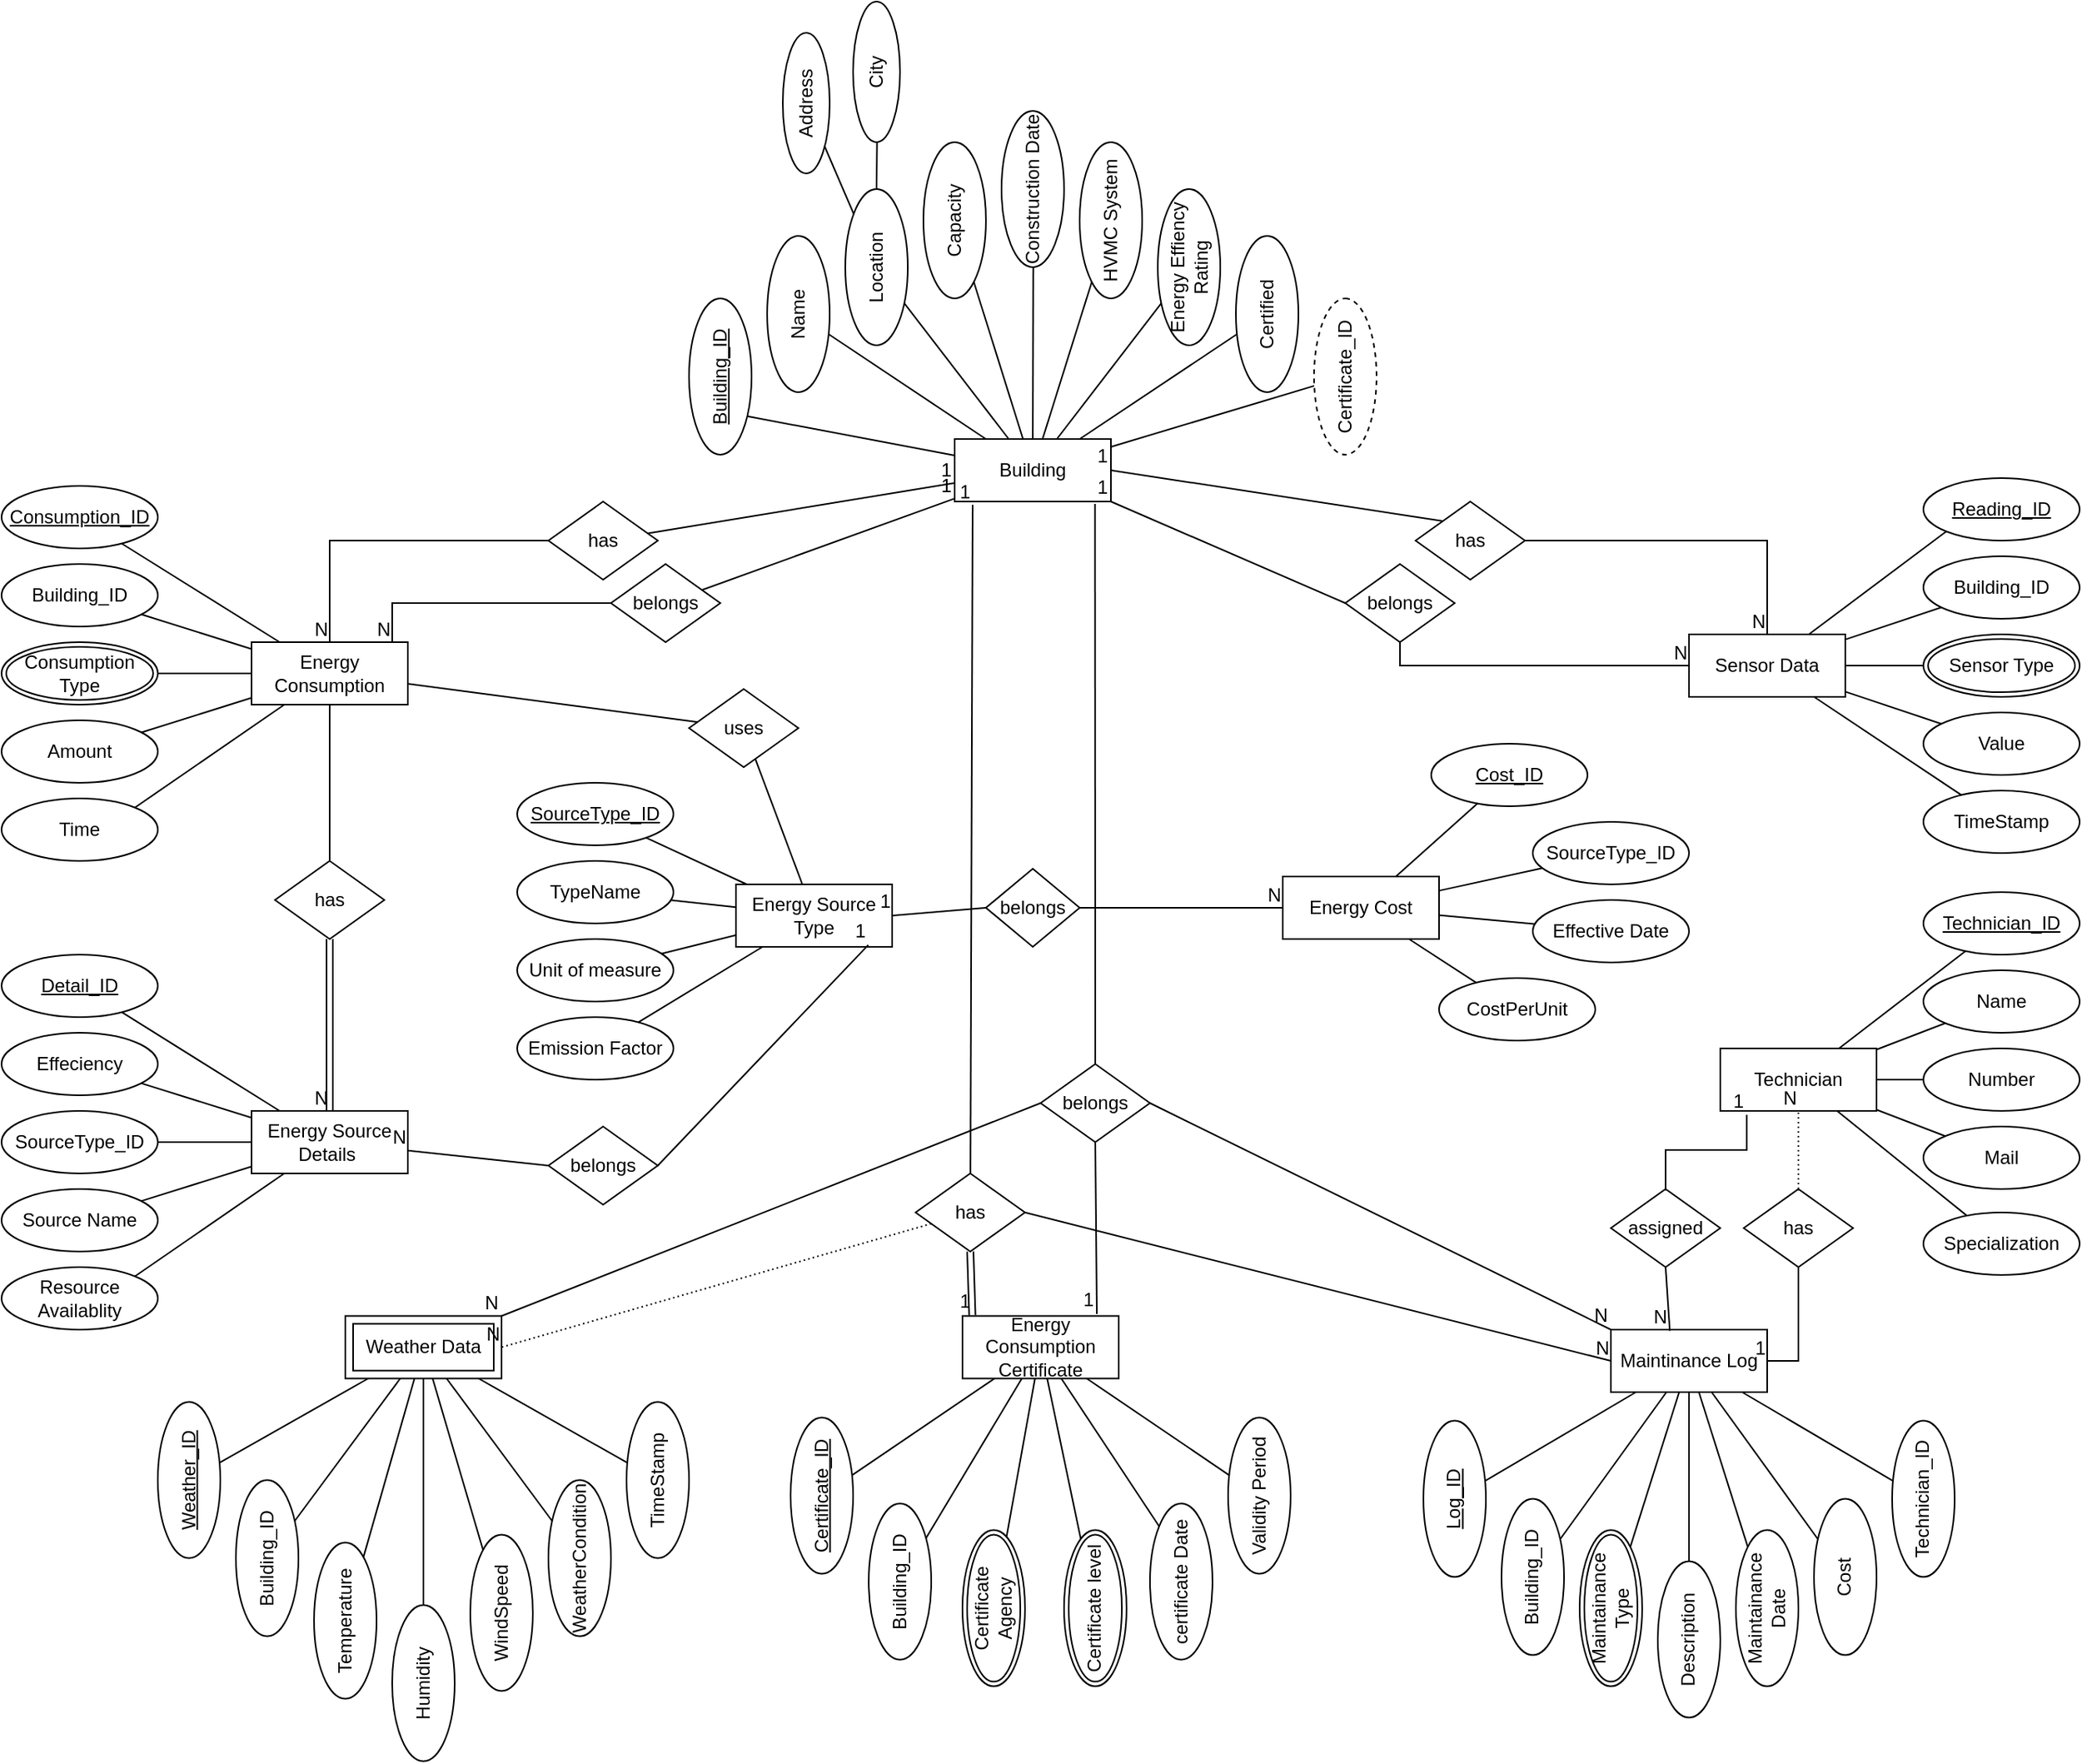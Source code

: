 <mxfile version="23.1.1" type="github">
  <diagram name="Page-1" id="oGObAUjElI8NySh6RBFr">
    <mxGraphModel dx="1610" dy="504" grid="1" gridSize="10" guides="1" tooltips="1" connect="1" arrows="1" fold="1" page="0" pageScale="1" pageWidth="1100" pageHeight="850" background="none" math="0" shadow="0">
      <root>
        <mxCell id="0" />
        <mxCell id="1" parent="0" />
        <mxCell id="BeFHwcyI2mmiKTag6LvH-1" value="Building" style="whiteSpace=wrap;html=1;align=center;" parent="1" vertex="1">
          <mxGeometry x="410" y="290" width="100" height="40" as="geometry" />
        </mxCell>
        <mxCell id="BeFHwcyI2mmiKTag6LvH-3" value="Building_ID" style="ellipse;whiteSpace=wrap;html=1;align=center;fontStyle=4;rotation=-90;" parent="1" vertex="1">
          <mxGeometry x="210" y="230" width="100" height="40" as="geometry" />
        </mxCell>
        <mxCell id="BeFHwcyI2mmiKTag6LvH-4" value="Name" style="ellipse;whiteSpace=wrap;html=1;align=center;rotation=-90;" parent="1" vertex="1">
          <mxGeometry x="260" y="190" width="100" height="40" as="geometry" />
        </mxCell>
        <mxCell id="BeFHwcyI2mmiKTag6LvH-6" value="Certified" style="ellipse;whiteSpace=wrap;html=1;align=center;rotation=-90;" parent="1" vertex="1">
          <mxGeometry x="560" y="190" width="100" height="40" as="geometry" />
        </mxCell>
        <mxCell id="BeFHwcyI2mmiKTag6LvH-7" value="Energy Effiency Rating" style="ellipse;whiteSpace=wrap;html=1;align=center;rotation=-90;" parent="1" vertex="1">
          <mxGeometry x="510" y="160" width="100" height="40" as="geometry" />
        </mxCell>
        <mxCell id="BeFHwcyI2mmiKTag6LvH-8" value="HVMC System" style="ellipse;whiteSpace=wrap;html=1;align=center;rotation=-90;" parent="1" vertex="1">
          <mxGeometry x="460" y="130" width="100" height="40" as="geometry" />
        </mxCell>
        <mxCell id="BeFHwcyI2mmiKTag6LvH-9" value="Construction Date" style="ellipse;whiteSpace=wrap;html=1;align=center;rotation=-90;" parent="1" vertex="1">
          <mxGeometry x="410" y="110" width="100" height="40" as="geometry" />
        </mxCell>
        <mxCell id="BeFHwcyI2mmiKTag6LvH-10" value="Capacity" style="ellipse;whiteSpace=wrap;html=1;align=center;rotation=-90;" parent="1" vertex="1">
          <mxGeometry x="360" y="130" width="100" height="40" as="geometry" />
        </mxCell>
        <mxCell id="BeFHwcyI2mmiKTag6LvH-11" value="Location" style="ellipse;whiteSpace=wrap;html=1;align=center;rotation=-90;" parent="1" vertex="1">
          <mxGeometry x="310" y="160" width="100" height="40" as="geometry" />
        </mxCell>
        <mxCell id="BeFHwcyI2mmiKTag6LvH-13" value="" style="endArrow=none;html=1;rounded=0;exitX=0.246;exitY=0.929;exitDx=0;exitDy=0;exitPerimeter=0;" parent="1" source="BeFHwcyI2mmiKTag6LvH-3" target="BeFHwcyI2mmiKTag6LvH-1" edge="1">
          <mxGeometry relative="1" as="geometry">
            <mxPoint x="390" y="210" as="sourcePoint" />
            <mxPoint x="550" y="210" as="targetPoint" />
          </mxGeometry>
        </mxCell>
        <mxCell id="BeFHwcyI2mmiKTag6LvH-14" value="" style="endArrow=none;html=1;rounded=0;" parent="1" source="BeFHwcyI2mmiKTag6LvH-4" target="BeFHwcyI2mmiKTag6LvH-1" edge="1">
          <mxGeometry relative="1" as="geometry">
            <mxPoint x="287" y="285" as="sourcePoint" />
            <mxPoint x="420" y="311" as="targetPoint" />
          </mxGeometry>
        </mxCell>
        <mxCell id="BeFHwcyI2mmiKTag6LvH-15" value="" style="endArrow=none;html=1;rounded=0;" parent="1" source="BeFHwcyI2mmiKTag6LvH-11" target="BeFHwcyI2mmiKTag6LvH-1" edge="1">
          <mxGeometry relative="1" as="geometry">
            <mxPoint x="329" y="271" as="sourcePoint" />
            <mxPoint x="420" y="302" as="targetPoint" />
          </mxGeometry>
        </mxCell>
        <mxCell id="BeFHwcyI2mmiKTag6LvH-16" value="" style="endArrow=none;html=1;rounded=0;" parent="1" source="BeFHwcyI2mmiKTag6LvH-10" target="BeFHwcyI2mmiKTag6LvH-1" edge="1">
          <mxGeometry relative="1" as="geometry">
            <mxPoint x="388" y="230" as="sourcePoint" />
            <mxPoint x="452" y="300" as="targetPoint" />
          </mxGeometry>
        </mxCell>
        <mxCell id="BeFHwcyI2mmiKTag6LvH-17" value="" style="endArrow=none;html=1;rounded=0;" parent="1" source="BeFHwcyI2mmiKTag6LvH-9" target="BeFHwcyI2mmiKTag6LvH-1" edge="1">
          <mxGeometry relative="1" as="geometry">
            <mxPoint x="434" y="226" as="sourcePoint" />
            <mxPoint x="462" y="300" as="targetPoint" />
          </mxGeometry>
        </mxCell>
        <mxCell id="BeFHwcyI2mmiKTag6LvH-18" value="" style="endArrow=none;html=1;rounded=0;" parent="1" source="BeFHwcyI2mmiKTag6LvH-8" target="BeFHwcyI2mmiKTag6LvH-1" edge="1">
          <mxGeometry relative="1" as="geometry">
            <mxPoint x="470" y="230" as="sourcePoint" />
            <mxPoint x="470" y="300" as="targetPoint" />
          </mxGeometry>
        </mxCell>
        <mxCell id="BeFHwcyI2mmiKTag6LvH-19" value="" style="endArrow=none;html=1;rounded=0;" parent="1" source="BeFHwcyI2mmiKTag6LvH-7" target="BeFHwcyI2mmiKTag6LvH-1" edge="1">
          <mxGeometry relative="1" as="geometry">
            <mxPoint x="506" y="226" as="sourcePoint" />
            <mxPoint x="480" y="300" as="targetPoint" />
          </mxGeometry>
        </mxCell>
        <mxCell id="BeFHwcyI2mmiKTag6LvH-20" value="" style="endArrow=none;html=1;rounded=0;" parent="1" source="BeFHwcyI2mmiKTag6LvH-6" target="BeFHwcyI2mmiKTag6LvH-1" edge="1">
          <mxGeometry relative="1" as="geometry">
            <mxPoint x="552" y="230" as="sourcePoint" />
            <mxPoint x="488" y="300" as="targetPoint" />
          </mxGeometry>
        </mxCell>
        <mxCell id="BeFHwcyI2mmiKTag6LvH-21" value="" style="endArrow=none;html=1;rounded=0;" parent="1" source="M5zVGR6yAhKdEzARsg_K-7" target="BeFHwcyI2mmiKTag6LvH-1" edge="1">
          <mxGeometry relative="1" as="geometry">
            <mxPoint x="640.142" y="255.957" as="sourcePoint" />
            <mxPoint x="503" y="300" as="targetPoint" />
          </mxGeometry>
        </mxCell>
        <mxCell id="BeFHwcyI2mmiKTag6LvH-22" value="Address" style="ellipse;whiteSpace=wrap;html=1;align=center;rotation=-90;" parent="1" vertex="1">
          <mxGeometry x="270" y="60" width="90" height="30" as="geometry" />
        </mxCell>
        <mxCell id="BeFHwcyI2mmiKTag6LvH-23" value="City" style="ellipse;whiteSpace=wrap;html=1;align=center;rotation=-90;" parent="1" vertex="1">
          <mxGeometry x="315" y="40" width="90" height="30" as="geometry" />
        </mxCell>
        <mxCell id="BeFHwcyI2mmiKTag6LvH-24" value="" style="endArrow=none;html=1;rounded=0;" parent="1" source="BeFHwcyI2mmiKTag6LvH-22" target="BeFHwcyI2mmiKTag6LvH-11" edge="1">
          <mxGeometry relative="1" as="geometry">
            <mxPoint x="388" y="213" as="sourcePoint" />
            <mxPoint x="455" y="300" as="targetPoint" />
          </mxGeometry>
        </mxCell>
        <mxCell id="BeFHwcyI2mmiKTag6LvH-25" value="" style="endArrow=none;html=1;rounded=0;" parent="1" source="BeFHwcyI2mmiKTag6LvH-23" target="BeFHwcyI2mmiKTag6LvH-11" edge="1">
          <mxGeometry relative="1" as="geometry">
            <mxPoint x="337" y="113" as="sourcePoint" />
            <mxPoint x="355" y="156" as="targetPoint" />
          </mxGeometry>
        </mxCell>
        <mxCell id="BeFHwcyI2mmiKTag6LvH-26" value="Sensor Data" style="whiteSpace=wrap;html=1;align=center;" parent="1" vertex="1">
          <mxGeometry x="880" y="415" width="100" height="40" as="geometry" />
        </mxCell>
        <mxCell id="BeFHwcyI2mmiKTag6LvH-27" value="Building_ID" style="ellipse;whiteSpace=wrap;html=1;align=center;" parent="1" vertex="1">
          <mxGeometry x="1030" y="365" width="100" height="40" as="geometry" />
        </mxCell>
        <mxCell id="BeFHwcyI2mmiKTag6LvH-28" value="Reading_ID" style="ellipse;whiteSpace=wrap;html=1;align=center;fontStyle=4;" parent="1" vertex="1">
          <mxGeometry x="1030" y="315" width="100" height="40" as="geometry" />
        </mxCell>
        <mxCell id="BeFHwcyI2mmiKTag6LvH-29" value="Sensor Type" style="ellipse;shape=doubleEllipse;margin=3;whiteSpace=wrap;html=1;align=center;" parent="1" vertex="1">
          <mxGeometry x="1030" y="415" width="100" height="40" as="geometry" />
        </mxCell>
        <mxCell id="BeFHwcyI2mmiKTag6LvH-30" value="Value" style="ellipse;whiteSpace=wrap;html=1;align=center;" parent="1" vertex="1">
          <mxGeometry x="1030" y="465" width="100" height="40" as="geometry" />
        </mxCell>
        <mxCell id="BeFHwcyI2mmiKTag6LvH-31" value="TimeStamp" style="ellipse;whiteSpace=wrap;html=1;align=center;" parent="1" vertex="1">
          <mxGeometry x="1030" y="515" width="100" height="40" as="geometry" />
        </mxCell>
        <mxCell id="BeFHwcyI2mmiKTag6LvH-32" value="" style="endArrow=none;html=1;rounded=0;exitX=0;exitY=1;exitDx=0;exitDy=0;" parent="1" source="BeFHwcyI2mmiKTag6LvH-28" target="BeFHwcyI2mmiKTag6LvH-26" edge="1">
          <mxGeometry relative="1" as="geometry">
            <mxPoint x="780" y="281" as="sourcePoint" />
            <mxPoint x="650" y="320" as="targetPoint" />
          </mxGeometry>
        </mxCell>
        <mxCell id="BeFHwcyI2mmiKTag6LvH-33" value="" style="endArrow=none;html=1;rounded=0;" parent="1" source="BeFHwcyI2mmiKTag6LvH-27" target="BeFHwcyI2mmiKTag6LvH-26" edge="1">
          <mxGeometry relative="1" as="geometry">
            <mxPoint x="1035" y="359" as="sourcePoint" />
            <mxPoint x="962" y="425" as="targetPoint" />
          </mxGeometry>
        </mxCell>
        <mxCell id="BeFHwcyI2mmiKTag6LvH-34" value="" style="endArrow=none;html=1;rounded=0;" parent="1" source="BeFHwcyI2mmiKTag6LvH-29" target="BeFHwcyI2mmiKTag6LvH-26" edge="1">
          <mxGeometry relative="1" as="geometry">
            <mxPoint x="1034" y="409" as="sourcePoint" />
            <mxPoint x="990" y="426" as="targetPoint" />
          </mxGeometry>
        </mxCell>
        <mxCell id="BeFHwcyI2mmiKTag6LvH-35" value="" style="endArrow=none;html=1;rounded=0;" parent="1" source="BeFHwcyI2mmiKTag6LvH-30" target="BeFHwcyI2mmiKTag6LvH-26" edge="1">
          <mxGeometry relative="1" as="geometry">
            <mxPoint x="1020" y="445" as="sourcePoint" />
            <mxPoint x="990" y="445" as="targetPoint" />
          </mxGeometry>
        </mxCell>
        <mxCell id="BeFHwcyI2mmiKTag6LvH-36" value="" style="endArrow=none;html=1;rounded=0;" parent="1" source="BeFHwcyI2mmiKTag6LvH-31" target="BeFHwcyI2mmiKTag6LvH-26" edge="1">
          <mxGeometry relative="1" as="geometry">
            <mxPoint x="1034" y="481" as="sourcePoint" />
            <mxPoint x="990" y="464" as="targetPoint" />
          </mxGeometry>
        </mxCell>
        <mxCell id="BeFHwcyI2mmiKTag6LvH-37" value="Energy Consumption" style="whiteSpace=wrap;html=1;align=center;" parent="1" vertex="1">
          <mxGeometry x="-40" y="420" width="100" height="40" as="geometry" />
        </mxCell>
        <mxCell id="BeFHwcyI2mmiKTag6LvH-43" value="Consumption_ID" style="ellipse;whiteSpace=wrap;html=1;align=center;fontStyle=4;" parent="1" vertex="1">
          <mxGeometry x="-200" y="320" width="100" height="40" as="geometry" />
        </mxCell>
        <mxCell id="BeFHwcyI2mmiKTag6LvH-44" value="Building_ID" style="ellipse;whiteSpace=wrap;html=1;align=center;" parent="1" vertex="1">
          <mxGeometry x="-200" y="370" width="100" height="40" as="geometry" />
        </mxCell>
        <mxCell id="BeFHwcyI2mmiKTag6LvH-47" value="Time" style="ellipse;whiteSpace=wrap;html=1;align=center;" parent="1" vertex="1">
          <mxGeometry x="-200" y="520" width="100" height="40" as="geometry" />
        </mxCell>
        <mxCell id="BeFHwcyI2mmiKTag6LvH-48" value="Amount" style="ellipse;whiteSpace=wrap;html=1;align=center;" parent="1" vertex="1">
          <mxGeometry x="-200" y="470" width="100" height="40" as="geometry" />
        </mxCell>
        <mxCell id="BeFHwcyI2mmiKTag6LvH-50" value="Consumption Type" style="ellipse;shape=doubleEllipse;margin=3;whiteSpace=wrap;html=1;align=center;" parent="1" vertex="1">
          <mxGeometry x="-200" y="420" width="100" height="40" as="geometry" />
        </mxCell>
        <mxCell id="BeFHwcyI2mmiKTag6LvH-52" value="" style="endArrow=none;html=1;rounded=0;" parent="1" source="BeFHwcyI2mmiKTag6LvH-43" target="BeFHwcyI2mmiKTag6LvH-37" edge="1">
          <mxGeometry relative="1" as="geometry">
            <mxPoint x="785" y="364" as="sourcePoint" />
            <mxPoint x="712" y="430" as="targetPoint" />
          </mxGeometry>
        </mxCell>
        <mxCell id="BeFHwcyI2mmiKTag6LvH-53" value="" style="endArrow=none;html=1;rounded=0;" parent="1" source="BeFHwcyI2mmiKTag6LvH-44" target="BeFHwcyI2mmiKTag6LvH-37" edge="1">
          <mxGeometry relative="1" as="geometry">
            <mxPoint x="-97" y="368" as="sourcePoint" />
            <mxPoint x="-16" y="430" as="targetPoint" />
          </mxGeometry>
        </mxCell>
        <mxCell id="BeFHwcyI2mmiKTag6LvH-54" value="" style="endArrow=none;html=1;rounded=0;" parent="1" source="BeFHwcyI2mmiKTag6LvH-50" target="BeFHwcyI2mmiKTag6LvH-37" edge="1">
          <mxGeometry relative="1" as="geometry">
            <mxPoint x="-84" y="414" as="sourcePoint" />
            <mxPoint x="-40" y="431" as="targetPoint" />
          </mxGeometry>
        </mxCell>
        <mxCell id="BeFHwcyI2mmiKTag6LvH-55" value="" style="endArrow=none;html=1;rounded=0;" parent="1" source="BeFHwcyI2mmiKTag6LvH-48" target="BeFHwcyI2mmiKTag6LvH-37" edge="1">
          <mxGeometry relative="1" as="geometry">
            <mxPoint x="-70" y="450" as="sourcePoint" />
            <mxPoint x="-40" y="450" as="targetPoint" />
          </mxGeometry>
        </mxCell>
        <mxCell id="BeFHwcyI2mmiKTag6LvH-56" value="" style="endArrow=none;html=1;rounded=0;exitX=1;exitY=0;exitDx=0;exitDy=0;" parent="1" source="BeFHwcyI2mmiKTag6LvH-47" target="BeFHwcyI2mmiKTag6LvH-37" edge="1">
          <mxGeometry relative="1" as="geometry">
            <mxPoint x="-84" y="486" as="sourcePoint" />
            <mxPoint x="-40" y="469" as="targetPoint" />
          </mxGeometry>
        </mxCell>
        <mxCell id="BeFHwcyI2mmiKTag6LvH-60" value="Energy Source Type" style="whiteSpace=wrap;html=1;align=center;" parent="1" vertex="1">
          <mxGeometry x="270" y="575" width="100" height="40" as="geometry" />
        </mxCell>
        <mxCell id="BeFHwcyI2mmiKTag6LvH-61" value="Energy Source Details&amp;nbsp;" style="whiteSpace=wrap;html=1;align=center;" parent="1" vertex="1">
          <mxGeometry x="-40" y="720" width="100" height="40" as="geometry" />
        </mxCell>
        <mxCell id="BeFHwcyI2mmiKTag6LvH-62" value="Detail_ID" style="ellipse;whiteSpace=wrap;html=1;align=center;fontStyle=4;" parent="1" vertex="1">
          <mxGeometry x="-200" y="620" width="100" height="40" as="geometry" />
        </mxCell>
        <mxCell id="BeFHwcyI2mmiKTag6LvH-63" value="Effeciency" style="ellipse;whiteSpace=wrap;html=1;align=center;" parent="1" vertex="1">
          <mxGeometry x="-200" y="670" width="100" height="40" as="geometry" />
        </mxCell>
        <mxCell id="BeFHwcyI2mmiKTag6LvH-65" value="Resource Availablity" style="ellipse;whiteSpace=wrap;html=1;align=center;" parent="1" vertex="1">
          <mxGeometry x="-200" y="820" width="100" height="40" as="geometry" />
        </mxCell>
        <mxCell id="BeFHwcyI2mmiKTag6LvH-67" value="Source Name" style="ellipse;whiteSpace=wrap;html=1;align=center;" parent="1" vertex="1">
          <mxGeometry x="-200" y="770" width="100" height="40" as="geometry" />
        </mxCell>
        <mxCell id="BeFHwcyI2mmiKTag6LvH-68" value="SourceType_ID" style="ellipse;whiteSpace=wrap;html=1;align=center;" parent="1" vertex="1">
          <mxGeometry x="-200" y="720" width="100" height="40" as="geometry" />
        </mxCell>
        <mxCell id="BeFHwcyI2mmiKTag6LvH-69" value="SourceType_ID" style="ellipse;whiteSpace=wrap;html=1;align=center;fontStyle=4;" parent="1" vertex="1">
          <mxGeometry x="130" y="510" width="100" height="40" as="geometry" />
        </mxCell>
        <mxCell id="BeFHwcyI2mmiKTag6LvH-70" value="TypeName" style="ellipse;whiteSpace=wrap;html=1;align=center;" parent="1" vertex="1">
          <mxGeometry x="130" y="560" width="100" height="40" as="geometry" />
        </mxCell>
        <mxCell id="BeFHwcyI2mmiKTag6LvH-72" value="Emission Factor" style="ellipse;whiteSpace=wrap;html=1;align=center;" parent="1" vertex="1">
          <mxGeometry x="130" y="660" width="100" height="40" as="geometry" />
        </mxCell>
        <mxCell id="BeFHwcyI2mmiKTag6LvH-73" value="Unit of measure" style="ellipse;whiteSpace=wrap;html=1;align=center;" parent="1" vertex="1">
          <mxGeometry x="130" y="610" width="100" height="40" as="geometry" />
        </mxCell>
        <mxCell id="BeFHwcyI2mmiKTag6LvH-75" value="" style="endArrow=none;html=1;rounded=0;" parent="1" source="BeFHwcyI2mmiKTag6LvH-69" target="BeFHwcyI2mmiKTag6LvH-60" edge="1">
          <mxGeometry relative="1" as="geometry">
            <mxPoint x="427" y="387" as="sourcePoint" />
            <mxPoint x="346" y="325" as="targetPoint" />
          </mxGeometry>
        </mxCell>
        <mxCell id="BeFHwcyI2mmiKTag6LvH-76" value="" style="endArrow=none;html=1;rounded=0;" parent="1" source="BeFHwcyI2mmiKTag6LvH-70" target="BeFHwcyI2mmiKTag6LvH-60" edge="1">
          <mxGeometry relative="1" as="geometry">
            <mxPoint x="414" y="544" as="sourcePoint" />
            <mxPoint x="315" y="583" as="targetPoint" />
          </mxGeometry>
        </mxCell>
        <mxCell id="BeFHwcyI2mmiKTag6LvH-77" value="" style="endArrow=none;html=1;rounded=0;" parent="1" source="BeFHwcyI2mmiKTag6LvH-73" target="BeFHwcyI2mmiKTag6LvH-60" edge="1">
          <mxGeometry relative="1" as="geometry">
            <mxPoint x="405" y="589" as="sourcePoint" />
            <mxPoint x="370" y="595" as="targetPoint" />
          </mxGeometry>
        </mxCell>
        <mxCell id="BeFHwcyI2mmiKTag6LvH-78" value="" style="endArrow=none;html=1;rounded=0;" parent="1" source="BeFHwcyI2mmiKTag6LvH-72" target="BeFHwcyI2mmiKTag6LvH-60" edge="1">
          <mxGeometry relative="1" as="geometry">
            <mxPoint x="405" y="621" as="sourcePoint" />
            <mxPoint x="370" y="615" as="targetPoint" />
          </mxGeometry>
        </mxCell>
        <mxCell id="BeFHwcyI2mmiKTag6LvH-80" value="" style="endArrow=none;html=1;rounded=0;" parent="1" source="BeFHwcyI2mmiKTag6LvH-61" target="BeFHwcyI2mmiKTag6LvH-62" edge="1">
          <mxGeometry relative="1" as="geometry">
            <mxPoint x="286" y="695" as="sourcePoint" />
            <mxPoint x="220" y="734" as="targetPoint" />
          </mxGeometry>
        </mxCell>
        <mxCell id="BeFHwcyI2mmiKTag6LvH-81" value="" style="endArrow=none;html=1;rounded=0;" parent="1" source="BeFHwcyI2mmiKTag6LvH-61" target="BeFHwcyI2mmiKTag6LvH-63" edge="1">
          <mxGeometry relative="1" as="geometry">
            <mxPoint x="-8" y="730" as="sourcePoint" />
            <mxPoint x="-96" y="667" as="targetPoint" />
          </mxGeometry>
        </mxCell>
        <mxCell id="BeFHwcyI2mmiKTag6LvH-82" value="" style="endArrow=none;html=1;rounded=0;" parent="1" source="BeFHwcyI2mmiKTag6LvH-61" target="BeFHwcyI2mmiKTag6LvH-68" edge="1">
          <mxGeometry relative="1" as="geometry">
            <mxPoint x="-30" y="732" as="sourcePoint" />
            <mxPoint x="-83" y="713" as="targetPoint" />
          </mxGeometry>
        </mxCell>
        <mxCell id="BeFHwcyI2mmiKTag6LvH-83" value="" style="endArrow=none;html=1;rounded=0;" parent="1" source="BeFHwcyI2mmiKTag6LvH-61" target="BeFHwcyI2mmiKTag6LvH-67" edge="1">
          <mxGeometry relative="1" as="geometry">
            <mxPoint x="-30" y="750" as="sourcePoint" />
            <mxPoint x="-70" y="750" as="targetPoint" />
          </mxGeometry>
        </mxCell>
        <mxCell id="BeFHwcyI2mmiKTag6LvH-84" value="" style="endArrow=none;html=1;rounded=0;entryX=1;entryY=0;entryDx=0;entryDy=0;" parent="1" source="BeFHwcyI2mmiKTag6LvH-61" target="BeFHwcyI2mmiKTag6LvH-65" edge="1">
          <mxGeometry relative="1" as="geometry">
            <mxPoint x="-30" y="768" as="sourcePoint" />
            <mxPoint x="-83" y="787" as="targetPoint" />
          </mxGeometry>
        </mxCell>
        <mxCell id="BeFHwcyI2mmiKTag6LvH-86" value="Energy Cost" style="whiteSpace=wrap;html=1;align=center;" parent="1" vertex="1">
          <mxGeometry x="620" y="570" width="100" height="40" as="geometry" />
        </mxCell>
        <mxCell id="BeFHwcyI2mmiKTag6LvH-87" value="Cost_ID" style="ellipse;whiteSpace=wrap;html=1;align=center;fontStyle=4;" parent="1" vertex="1">
          <mxGeometry x="715" y="485" width="100" height="40" as="geometry" />
        </mxCell>
        <mxCell id="BeFHwcyI2mmiKTag6LvH-88" value="SourceType_ID" style="ellipse;whiteSpace=wrap;html=1;align=center;" parent="1" vertex="1">
          <mxGeometry x="780" y="535" width="100" height="40" as="geometry" />
        </mxCell>
        <mxCell id="BeFHwcyI2mmiKTag6LvH-90" value="CostPerUnit" style="ellipse;whiteSpace=wrap;html=1;align=center;" parent="1" vertex="1">
          <mxGeometry x="720" y="635" width="100" height="40" as="geometry" />
        </mxCell>
        <mxCell id="BeFHwcyI2mmiKTag6LvH-91" value="Effective Date" style="ellipse;whiteSpace=wrap;html=1;align=center;" parent="1" vertex="1">
          <mxGeometry x="780" y="585" width="100" height="40" as="geometry" />
        </mxCell>
        <mxCell id="BeFHwcyI2mmiKTag6LvH-92" value="" style="endArrow=none;html=1;rounded=0;" parent="1" source="BeFHwcyI2mmiKTag6LvH-86" target="BeFHwcyI2mmiKTag6LvH-87" edge="1">
          <mxGeometry relative="1" as="geometry">
            <mxPoint x="1221" y="570" as="sourcePoint" />
            <mxPoint x="1155" y="609" as="targetPoint" />
          </mxGeometry>
        </mxCell>
        <mxCell id="BeFHwcyI2mmiKTag6LvH-93" value="" style="endArrow=none;html=1;rounded=0;" parent="1" source="BeFHwcyI2mmiKTag6LvH-86" target="BeFHwcyI2mmiKTag6LvH-88" edge="1">
          <mxGeometry relative="1" as="geometry">
            <mxPoint x="927" y="605" as="sourcePoint" />
            <mxPoint x="839" y="542" as="targetPoint" />
          </mxGeometry>
        </mxCell>
        <mxCell id="BeFHwcyI2mmiKTag6LvH-94" value="" style="endArrow=none;html=1;rounded=0;" parent="1" source="BeFHwcyI2mmiKTag6LvH-86" target="BeFHwcyI2mmiKTag6LvH-91" edge="1">
          <mxGeometry relative="1" as="geometry">
            <mxPoint x="905" y="607" as="sourcePoint" />
            <mxPoint x="852" y="588" as="targetPoint" />
          </mxGeometry>
        </mxCell>
        <mxCell id="BeFHwcyI2mmiKTag6LvH-95" value="" style="endArrow=none;html=1;rounded=0;" parent="1" source="BeFHwcyI2mmiKTag6LvH-86" target="BeFHwcyI2mmiKTag6LvH-90" edge="1">
          <mxGeometry relative="1" as="geometry">
            <mxPoint x="905" y="625" as="sourcePoint" />
            <mxPoint x="865" y="625" as="targetPoint" />
          </mxGeometry>
        </mxCell>
        <mxCell id="BeFHwcyI2mmiKTag6LvH-107" value="Weather_ID" style="ellipse;whiteSpace=wrap;html=1;align=center;fontStyle=4;rotation=-90;" parent="1" vertex="1">
          <mxGeometry x="-130" y="936.25" width="100" height="40" as="geometry" />
        </mxCell>
        <mxCell id="BeFHwcyI2mmiKTag6LvH-108" value="Building_ID" style="ellipse;whiteSpace=wrap;html=1;align=center;rotation=-90;" parent="1" vertex="1">
          <mxGeometry x="-80" y="986.25" width="100" height="40" as="geometry" />
        </mxCell>
        <mxCell id="BeFHwcyI2mmiKTag6LvH-109" value="WindSpeed" style="ellipse;whiteSpace=wrap;html=1;align=center;rotation=-90;" parent="1" vertex="1">
          <mxGeometry x="70" y="1021.25" width="100" height="40" as="geometry" />
        </mxCell>
        <mxCell id="BeFHwcyI2mmiKTag6LvH-110" value="Humidity" style="ellipse;whiteSpace=wrap;html=1;align=center;rotation=-90;" parent="1" vertex="1">
          <mxGeometry x="20" y="1066.25" width="100" height="40" as="geometry" />
        </mxCell>
        <mxCell id="BeFHwcyI2mmiKTag6LvH-111" value="Temperature" style="ellipse;whiteSpace=wrap;html=1;align=center;rotation=-90;" parent="1" vertex="1">
          <mxGeometry x="-30" y="1026.25" width="100" height="40" as="geometry" />
        </mxCell>
        <mxCell id="BeFHwcyI2mmiKTag6LvH-112" value="" style="endArrow=none;html=1;rounded=0;" parent="1" source="M5zVGR6yAhKdEzARsg_K-11" target="BeFHwcyI2mmiKTag6LvH-107" edge="1">
          <mxGeometry relative="1" as="geometry">
            <mxPoint x="34.706" y="891.25" as="sourcePoint" />
            <mxPoint x="-60.496" y="945.188" as="targetPoint" />
          </mxGeometry>
        </mxCell>
        <mxCell id="BeFHwcyI2mmiKTag6LvH-113" value="" style="endArrow=none;html=1;rounded=0;" parent="1" source="M5zVGR6yAhKdEzARsg_K-11" target="BeFHwcyI2mmiKTag6LvH-108" edge="1">
          <mxGeometry relative="1" as="geometry">
            <mxPoint x="55.185" y="891.25" as="sourcePoint" />
            <mxPoint x="114" y="848.25" as="targetPoint" />
          </mxGeometry>
        </mxCell>
        <mxCell id="BeFHwcyI2mmiKTag6LvH-114" value="" style="endArrow=none;html=1;rounded=0;" parent="1" source="M5zVGR6yAhKdEzARsg_K-11" target="BeFHwcyI2mmiKTag6LvH-111" edge="1">
          <mxGeometry relative="1" as="geometry">
            <mxPoint x="64.286" y="891.25" as="sourcePoint" />
            <mxPoint x="127" y="894.25" as="targetPoint" />
          </mxGeometry>
        </mxCell>
        <mxCell id="BeFHwcyI2mmiKTag6LvH-115" value="" style="endArrow=none;html=1;rounded=0;" parent="1" source="M5zVGR6yAhKdEzARsg_K-11" target="BeFHwcyI2mmiKTag6LvH-110" edge="1">
          <mxGeometry relative="1" as="geometry">
            <mxPoint x="70" y="891.25" as="sourcePoint" />
            <mxPoint x="140" y="931.25" as="targetPoint" />
          </mxGeometry>
        </mxCell>
        <mxCell id="BeFHwcyI2mmiKTag6LvH-116" value="" style="endArrow=none;html=1;rounded=0;" parent="1" source="M5zVGR6yAhKdEzARsg_K-11" target="BeFHwcyI2mmiKTag6LvH-109" edge="1">
          <mxGeometry relative="1" as="geometry">
            <mxPoint x="75.882" y="891.25" as="sourcePoint" />
            <mxPoint x="127" y="968.25" as="targetPoint" />
          </mxGeometry>
        </mxCell>
        <mxCell id="BeFHwcyI2mmiKTag6LvH-117" value="WeatherCondition" style="ellipse;whiteSpace=wrap;html=1;align=center;rotation=-90;" parent="1" vertex="1">
          <mxGeometry x="120" y="986.25" width="100" height="40" as="geometry" />
        </mxCell>
        <mxCell id="BeFHwcyI2mmiKTag6LvH-118" value="TimeStamp" style="ellipse;whiteSpace=wrap;html=1;align=center;rotation=-90;" parent="1" vertex="1">
          <mxGeometry x="170" y="936.25" width="100" height="40" as="geometry" />
        </mxCell>
        <mxCell id="BeFHwcyI2mmiKTag6LvH-119" value="" style="endArrow=none;html=1;rounded=0;" parent="1" source="M5zVGR6yAhKdEzARsg_K-11" target="BeFHwcyI2mmiKTag6LvH-117" edge="1">
          <mxGeometry relative="1" as="geometry">
            <mxPoint x="84.815" y="891.25" as="sourcePoint" />
            <mxPoint x="125" y="1017.25" as="targetPoint" />
          </mxGeometry>
        </mxCell>
        <mxCell id="BeFHwcyI2mmiKTag6LvH-120" value="" style="endArrow=none;html=1;rounded=0;" parent="1" source="M5zVGR6yAhKdEzARsg_K-11" target="BeFHwcyI2mmiKTag6LvH-118" edge="1">
          <mxGeometry relative="1" as="geometry">
            <mxPoint x="105.294" y="891.25" as="sourcePoint" />
            <mxPoint x="107" y="1067.25" as="targetPoint" />
          </mxGeometry>
        </mxCell>
        <mxCell id="BeFHwcyI2mmiKTag6LvH-122" value="Maintinance Log" style="whiteSpace=wrap;html=1;align=center;" parent="1" vertex="1">
          <mxGeometry x="830" y="860" width="100" height="40" as="geometry" />
        </mxCell>
        <mxCell id="BeFHwcyI2mmiKTag6LvH-123" value="Log_ID" style="ellipse;whiteSpace=wrap;html=1;align=center;fontStyle=4;rotation=-90;" parent="1" vertex="1">
          <mxGeometry x="680" y="948.29" width="100" height="40" as="geometry" />
        </mxCell>
        <mxCell id="BeFHwcyI2mmiKTag6LvH-124" value="Building_ID" style="ellipse;whiteSpace=wrap;html=1;align=center;rotation=-90;" parent="1" vertex="1">
          <mxGeometry x="730" y="998.29" width="100" height="40" as="geometry" />
        </mxCell>
        <mxCell id="BeFHwcyI2mmiKTag6LvH-125" value="Maintainance Date" style="ellipse;whiteSpace=wrap;html=1;align=center;rotation=-90;" parent="1" vertex="1">
          <mxGeometry x="880" y="1018.29" width="100" height="40" as="geometry" />
        </mxCell>
        <mxCell id="BeFHwcyI2mmiKTag6LvH-126" value="Description" style="ellipse;whiteSpace=wrap;html=1;align=center;rotation=-90;" parent="1" vertex="1">
          <mxGeometry x="830" y="1038.29" width="100" height="40" as="geometry" />
        </mxCell>
        <mxCell id="BeFHwcyI2mmiKTag6LvH-128" value="" style="endArrow=none;html=1;rounded=0;" parent="1" source="BeFHwcyI2mmiKTag6LvH-122" target="BeFHwcyI2mmiKTag6LvH-123" edge="1">
          <mxGeometry relative="1" as="geometry">
            <mxPoint x="830" y="929.999" as="sourcePoint" />
            <mxPoint x="1370" y="864.79" as="targetPoint" />
          </mxGeometry>
        </mxCell>
        <mxCell id="BeFHwcyI2mmiKTag6LvH-129" value="" style="endArrow=none;html=1;rounded=0;" parent="1" source="BeFHwcyI2mmiKTag6LvH-122" target="BeFHwcyI2mmiKTag6LvH-124" edge="1">
          <mxGeometry relative="1" as="geometry">
            <mxPoint x="861.428" y="930.79" as="sourcePoint" />
            <mxPoint x="1054" y="797.79" as="targetPoint" />
          </mxGeometry>
        </mxCell>
        <mxCell id="BeFHwcyI2mmiKTag6LvH-130" value="" style="endArrow=none;html=1;rounded=0;" parent="1" source="BeFHwcyI2mmiKTag6LvH-122" target="M5zVGR6yAhKdEzARsg_K-6" edge="1">
          <mxGeometry relative="1" as="geometry">
            <mxPoint x="872.177" y="930.79" as="sourcePoint" />
            <mxPoint x="842.409" y="999.078" as="targetPoint" />
          </mxGeometry>
        </mxCell>
        <mxCell id="BeFHwcyI2mmiKTag6LvH-131" value="" style="endArrow=none;html=1;rounded=0;" parent="1" source="BeFHwcyI2mmiKTag6LvH-122" target="BeFHwcyI2mmiKTag6LvH-126" edge="1">
          <mxGeometry relative="1" as="geometry">
            <mxPoint x="880" y="930.79" as="sourcePoint" />
            <mxPoint x="880" y="1008.29" as="targetPoint" />
          </mxGeometry>
        </mxCell>
        <mxCell id="BeFHwcyI2mmiKTag6LvH-132" value="" style="endArrow=none;html=1;rounded=0;" parent="1" source="BeFHwcyI2mmiKTag6LvH-122" target="BeFHwcyI2mmiKTag6LvH-125" edge="1">
          <mxGeometry relative="1" as="geometry">
            <mxPoint x="887.823" y="930.79" as="sourcePoint" />
            <mxPoint x="1067" y="917.79" as="targetPoint" />
          </mxGeometry>
        </mxCell>
        <mxCell id="BeFHwcyI2mmiKTag6LvH-133" value="Cost" style="ellipse;whiteSpace=wrap;html=1;align=center;rotation=-90;" parent="1" vertex="1">
          <mxGeometry x="930" y="998.29" width="100" height="40" as="geometry" />
        </mxCell>
        <mxCell id="BeFHwcyI2mmiKTag6LvH-134" value="Technician_ID" style="ellipse;whiteSpace=wrap;html=1;align=center;rotation=-90;" parent="1" vertex="1">
          <mxGeometry x="980" y="948.29" width="100" height="40" as="geometry" />
        </mxCell>
        <mxCell id="BeFHwcyI2mmiKTag6LvH-135" value="" style="endArrow=none;html=1;rounded=0;" parent="1" source="BeFHwcyI2mmiKTag6LvH-122" target="BeFHwcyI2mmiKTag6LvH-133" edge="1">
          <mxGeometry relative="1" as="geometry">
            <mxPoint x="898.572" y="930.79" as="sourcePoint" />
            <mxPoint x="1065" y="966.79" as="targetPoint" />
          </mxGeometry>
        </mxCell>
        <mxCell id="BeFHwcyI2mmiKTag6LvH-136" value="" style="endArrow=none;html=1;rounded=0;" parent="1" source="BeFHwcyI2mmiKTag6LvH-122" target="BeFHwcyI2mmiKTag6LvH-134" edge="1">
          <mxGeometry relative="1" as="geometry">
            <mxPoint x="930" y="929.999" as="sourcePoint" />
            <mxPoint x="1047" y="1016.79" as="targetPoint" />
          </mxGeometry>
        </mxCell>
        <mxCell id="BeFHwcyI2mmiKTag6LvH-137" value="Technician" style="whiteSpace=wrap;html=1;align=center;" parent="1" vertex="1">
          <mxGeometry x="900" y="680" width="100" height="40" as="geometry" />
        </mxCell>
        <mxCell id="BeFHwcyI2mmiKTag6LvH-138" value="Technician_ID" style="ellipse;whiteSpace=wrap;html=1;align=center;fontStyle=4;" parent="1" vertex="1">
          <mxGeometry x="1030" y="580" width="100" height="40" as="geometry" />
        </mxCell>
        <mxCell id="BeFHwcyI2mmiKTag6LvH-139" value="Name" style="ellipse;whiteSpace=wrap;html=1;align=center;" parent="1" vertex="1">
          <mxGeometry x="1030" y="630" width="100" height="40" as="geometry" />
        </mxCell>
        <mxCell id="BeFHwcyI2mmiKTag6LvH-140" value="Specialization" style="ellipse;whiteSpace=wrap;html=1;align=center;" parent="1" vertex="1">
          <mxGeometry x="1030" y="785" width="100" height="40" as="geometry" />
        </mxCell>
        <mxCell id="BeFHwcyI2mmiKTag6LvH-141" value="Mail" style="ellipse;whiteSpace=wrap;html=1;align=center;" parent="1" vertex="1">
          <mxGeometry x="1030" y="730" width="100" height="40" as="geometry" />
        </mxCell>
        <mxCell id="BeFHwcyI2mmiKTag6LvH-142" value="Number" style="ellipse;whiteSpace=wrap;html=1;align=center;" parent="1" vertex="1">
          <mxGeometry x="1030" y="680" width="100" height="40" as="geometry" />
        </mxCell>
        <mxCell id="BeFHwcyI2mmiKTag6LvH-143" value="" style="endArrow=none;html=1;rounded=0;" parent="1" source="BeFHwcyI2mmiKTag6LvH-137" target="BeFHwcyI2mmiKTag6LvH-138" edge="1">
          <mxGeometry relative="1" as="geometry">
            <mxPoint x="1176" y="660" as="sourcePoint" />
            <mxPoint x="1110" y="699" as="targetPoint" />
          </mxGeometry>
        </mxCell>
        <mxCell id="BeFHwcyI2mmiKTag6LvH-144" value="" style="endArrow=none;html=1;rounded=0;" parent="1" source="BeFHwcyI2mmiKTag6LvH-137" target="BeFHwcyI2mmiKTag6LvH-139" edge="1">
          <mxGeometry relative="1" as="geometry">
            <mxPoint x="882" y="695" as="sourcePoint" />
            <mxPoint x="794" y="632" as="targetPoint" />
          </mxGeometry>
        </mxCell>
        <mxCell id="BeFHwcyI2mmiKTag6LvH-145" value="" style="endArrow=none;html=1;rounded=0;" parent="1" source="BeFHwcyI2mmiKTag6LvH-137" target="BeFHwcyI2mmiKTag6LvH-142" edge="1">
          <mxGeometry relative="1" as="geometry">
            <mxPoint x="860" y="697" as="sourcePoint" />
            <mxPoint x="807" y="678" as="targetPoint" />
          </mxGeometry>
        </mxCell>
        <mxCell id="BeFHwcyI2mmiKTag6LvH-146" value="" style="endArrow=none;html=1;rounded=0;" parent="1" source="BeFHwcyI2mmiKTag6LvH-137" target="BeFHwcyI2mmiKTag6LvH-141" edge="1">
          <mxGeometry relative="1" as="geometry">
            <mxPoint x="860" y="715" as="sourcePoint" />
            <mxPoint x="820" y="715" as="targetPoint" />
          </mxGeometry>
        </mxCell>
        <mxCell id="BeFHwcyI2mmiKTag6LvH-147" value="" style="endArrow=none;html=1;rounded=0;" parent="1" source="BeFHwcyI2mmiKTag6LvH-137" target="BeFHwcyI2mmiKTag6LvH-140" edge="1">
          <mxGeometry relative="1" as="geometry">
            <mxPoint x="860" y="733" as="sourcePoint" />
            <mxPoint x="1056.932" y="782.256" as="targetPoint" />
          </mxGeometry>
        </mxCell>
        <mxCell id="BeFHwcyI2mmiKTag6LvH-152" value="Energy Consumption&lt;br&gt;Certificate" style="whiteSpace=wrap;html=1;align=center;" parent="1" vertex="1">
          <mxGeometry x="415" y="851.25" width="100" height="40" as="geometry" />
        </mxCell>
        <mxCell id="BeFHwcyI2mmiKTag6LvH-153" value="Certificate_ID" style="ellipse;whiteSpace=wrap;html=1;align=center;fontStyle=4;rotation=-90;" parent="1" vertex="1">
          <mxGeometry x="275" y="946.25" width="100" height="40" as="geometry" />
        </mxCell>
        <mxCell id="BeFHwcyI2mmiKTag6LvH-154" value="Building_ID" style="ellipse;whiteSpace=wrap;html=1;align=center;rotation=-90;" parent="1" vertex="1">
          <mxGeometry x="325" y="1001.25" width="100" height="40" as="geometry" />
        </mxCell>
        <mxCell id="BeFHwcyI2mmiKTag6LvH-155" value="certificate Date" style="ellipse;whiteSpace=wrap;html=1;align=center;rotation=-90;" parent="1" vertex="1">
          <mxGeometry x="505" y="1001.25" width="100" height="40" as="geometry" />
        </mxCell>
        <mxCell id="BeFHwcyI2mmiKTag6LvH-158" value="" style="endArrow=none;html=1;rounded=0;" parent="1" source="BeFHwcyI2mmiKTag6LvH-152" target="BeFHwcyI2mmiKTag6LvH-153" edge="1">
          <mxGeometry relative="1" as="geometry">
            <mxPoint x="1021" y="1006.25" as="sourcePoint" />
            <mxPoint x="955" y="1045.25" as="targetPoint" />
          </mxGeometry>
        </mxCell>
        <mxCell id="BeFHwcyI2mmiKTag6LvH-159" value="" style="endArrow=none;html=1;rounded=0;" parent="1" source="BeFHwcyI2mmiKTag6LvH-152" target="BeFHwcyI2mmiKTag6LvH-154" edge="1">
          <mxGeometry relative="1" as="geometry">
            <mxPoint x="727" y="1041.25" as="sourcePoint" />
            <mxPoint x="639" y="978.25" as="targetPoint" />
          </mxGeometry>
        </mxCell>
        <mxCell id="BeFHwcyI2mmiKTag6LvH-160" value="" style="endArrow=none;html=1;rounded=0;" parent="1" source="BeFHwcyI2mmiKTag6LvH-152" target="M5zVGR6yAhKdEzARsg_K-3" edge="1">
          <mxGeometry relative="1" as="geometry">
            <mxPoint x="705" y="1043.25" as="sourcePoint" />
            <mxPoint x="443.073" y="995.504" as="targetPoint" />
          </mxGeometry>
        </mxCell>
        <mxCell id="BeFHwcyI2mmiKTag6LvH-161" value="" style="endArrow=none;html=1;rounded=0;" parent="1" source="BeFHwcyI2mmiKTag6LvH-152" target="M5zVGR6yAhKdEzARsg_K-5" edge="1">
          <mxGeometry relative="1" as="geometry">
            <mxPoint x="705" y="1061.25" as="sourcePoint" />
            <mxPoint x="486.927" y="995.504" as="targetPoint" />
          </mxGeometry>
        </mxCell>
        <mxCell id="BeFHwcyI2mmiKTag6LvH-162" value="" style="endArrow=none;html=1;rounded=0;entryX=1;entryY=0;entryDx=0;entryDy=0;" parent="1" source="BeFHwcyI2mmiKTag6LvH-152" target="BeFHwcyI2mmiKTag6LvH-155" edge="1">
          <mxGeometry relative="1" as="geometry">
            <mxPoint x="705" y="1079.25" as="sourcePoint" />
            <mxPoint x="652" y="1098.25" as="targetPoint" />
          </mxGeometry>
        </mxCell>
        <mxCell id="BeFHwcyI2mmiKTag6LvH-163" value="Validity Period" style="ellipse;whiteSpace=wrap;html=1;align=center;rotation=-90;" parent="1" vertex="1">
          <mxGeometry x="555" y="946.25" width="100" height="40" as="geometry" />
        </mxCell>
        <mxCell id="BeFHwcyI2mmiKTag6LvH-165" value="" style="endArrow=none;html=1;rounded=0;" parent="1" source="BeFHwcyI2mmiKTag6LvH-152" target="BeFHwcyI2mmiKTag6LvH-163" edge="1">
          <mxGeometry relative="1" as="geometry">
            <mxPoint x="731" y="1081.25" as="sourcePoint" />
            <mxPoint x="650" y="1147.25" as="targetPoint" />
          </mxGeometry>
        </mxCell>
        <mxCell id="BeFHwcyI2mmiKTag6LvH-172" value="has" style="shape=rhombus;perimeter=rhombusPerimeter;whiteSpace=wrap;html=1;align=center;" parent="1" vertex="1">
          <mxGeometry x="150" y="330" width="70" height="50" as="geometry" />
        </mxCell>
        <mxCell id="BeFHwcyI2mmiKTag6LvH-173" value="belongs" style="shape=rhombus;perimeter=rhombusPerimeter;whiteSpace=wrap;html=1;align=center;" parent="1" vertex="1">
          <mxGeometry x="190" y="370" width="70" height="50" as="geometry" />
        </mxCell>
        <mxCell id="BeFHwcyI2mmiKTag6LvH-174" value="has" style="shape=rhombus;perimeter=rhombusPerimeter;whiteSpace=wrap;html=1;align=center;" parent="1" vertex="1">
          <mxGeometry x="705" y="330" width="70" height="50" as="geometry" />
        </mxCell>
        <mxCell id="BeFHwcyI2mmiKTag6LvH-175" value="belongs" style="shape=rhombus;perimeter=rhombusPerimeter;whiteSpace=wrap;html=1;align=center;" parent="1" vertex="1">
          <mxGeometry x="660" y="370" width="70" height="50" as="geometry" />
        </mxCell>
        <mxCell id="BeFHwcyI2mmiKTag6LvH-188" value="has" style="shape=rhombus;perimeter=rhombusPerimeter;whiteSpace=wrap;html=1;align=center;" parent="1" vertex="1">
          <mxGeometry x="-25" y="560" width="70" height="50" as="geometry" />
        </mxCell>
        <mxCell id="BeFHwcyI2mmiKTag6LvH-189" value="" style="endArrow=none;html=1;rounded=0;" parent="1" source="BeFHwcyI2mmiKTag6LvH-37" target="BeFHwcyI2mmiKTag6LvH-188" edge="1">
          <mxGeometry relative="1" as="geometry">
            <mxPoint x="200" y="560" as="sourcePoint" />
            <mxPoint x="360" y="560" as="targetPoint" />
          </mxGeometry>
        </mxCell>
        <mxCell id="BeFHwcyI2mmiKTag6LvH-191" value="uses" style="shape=rhombus;perimeter=rhombusPerimeter;whiteSpace=wrap;html=1;align=center;" parent="1" vertex="1">
          <mxGeometry x="240" y="450" width="70" height="50" as="geometry" />
        </mxCell>
        <mxCell id="BeFHwcyI2mmiKTag6LvH-192" value="" style="endArrow=none;html=1;rounded=0;" parent="1" source="BeFHwcyI2mmiKTag6LvH-37" target="BeFHwcyI2mmiKTag6LvH-191" edge="1">
          <mxGeometry relative="1" as="geometry">
            <mxPoint x="-62.06" y="459.999" as="sourcePoint" />
            <mxPoint x="190.005" y="471.285" as="targetPoint" />
          </mxGeometry>
        </mxCell>
        <mxCell id="BeFHwcyI2mmiKTag6LvH-193" value="" style="endArrow=none;html=1;rounded=0;" parent="1" source="BeFHwcyI2mmiKTag6LvH-191" target="BeFHwcyI2mmiKTag6LvH-60" edge="1">
          <mxGeometry relative="1" as="geometry">
            <mxPoint x="40" y="422" as="sourcePoint" />
            <mxPoint x="292" y="434" as="targetPoint" />
          </mxGeometry>
        </mxCell>
        <mxCell id="BeFHwcyI2mmiKTag6LvH-198" value="belongs" style="shape=rhombus;perimeter=rhombusPerimeter;whiteSpace=wrap;html=1;align=center;fillColor=default;rounded=0;shadow=0;" parent="1" vertex="1">
          <mxGeometry x="150" y="730" width="70" height="50" as="geometry" />
        </mxCell>
        <mxCell id="BeFHwcyI2mmiKTag6LvH-207" value="belongs" style="shape=rhombus;perimeter=rhombusPerimeter;whiteSpace=wrap;html=1;align=center;fillColor=default;rounded=0;shadow=0;" parent="1" vertex="1">
          <mxGeometry x="430" y="565" width="60" height="50" as="geometry" />
        </mxCell>
        <mxCell id="BeFHwcyI2mmiKTag6LvH-212" value="assigned" style="shape=rhombus;perimeter=rhombusPerimeter;whiteSpace=wrap;html=1;align=center;" parent="1" vertex="1">
          <mxGeometry x="830" y="770" width="70" height="50" as="geometry" />
        </mxCell>
        <mxCell id="VVP9SRTet6WRXyON3bQU-8" value="has" style="shape=rhombus;perimeter=rhombusPerimeter;whiteSpace=wrap;html=1;align=center;" parent="1" vertex="1">
          <mxGeometry x="385" y="760" width="70" height="50" as="geometry" />
        </mxCell>
        <mxCell id="VVP9SRTet6WRXyON3bQU-13" value="belongs" style="shape=rhombus;perimeter=rhombusPerimeter;whiteSpace=wrap;html=1;align=center;fillColor=default;rounded=0;shadow=0;" parent="1" vertex="1">
          <mxGeometry x="465" y="690" width="70" height="50" as="geometry" />
        </mxCell>
        <mxCell id="VVP9SRTet6WRXyON3bQU-14" value="" style="endArrow=none;html=1;rounded=0;exitX=0.898;exitY=1.037;exitDx=0;exitDy=0;exitPerimeter=0;" parent="1" source="BeFHwcyI2mmiKTag6LvH-1" target="VVP9SRTet6WRXyON3bQU-13" edge="1">
          <mxGeometry relative="1" as="geometry">
            <mxPoint x="570" y="440" as="sourcePoint" />
            <mxPoint x="730" y="440" as="targetPoint" />
          </mxGeometry>
        </mxCell>
        <mxCell id="M5zVGR6yAhKdEzARsg_K-3" value="Certificate Agency" style="ellipse;shape=doubleEllipse;margin=3;whiteSpace=wrap;html=1;align=center;rotation=-90;" vertex="1" parent="1">
          <mxGeometry x="385" y="1018.29" width="100" height="40" as="geometry" />
        </mxCell>
        <mxCell id="M5zVGR6yAhKdEzARsg_K-5" value="Certificate level" style="ellipse;shape=doubleEllipse;margin=3;whiteSpace=wrap;html=1;align=center;rotation=-90;" vertex="1" parent="1">
          <mxGeometry x="450" y="1018.29" width="100" height="40" as="geometry" />
        </mxCell>
        <mxCell id="M5zVGR6yAhKdEzARsg_K-6" value="Maintainance Type" style="ellipse;shape=doubleEllipse;margin=3;whiteSpace=wrap;html=1;align=center;rotation=-90;" vertex="1" parent="1">
          <mxGeometry x="780" y="1018.29" width="100" height="40" as="geometry" />
        </mxCell>
        <mxCell id="M5zVGR6yAhKdEzARsg_K-7" value="Certificate_ID" style="ellipse;whiteSpace=wrap;html=1;align=center;dashed=1;rotation=-90;" vertex="1" parent="1">
          <mxGeometry x="610" y="230" width="100" height="40" as="geometry" />
        </mxCell>
        <mxCell id="M5zVGR6yAhKdEzARsg_K-9" value="" style="shape=link;html=1;rounded=0;exitX=0.5;exitY=1;exitDx=0;exitDy=0;entryX=0.063;entryY=-0.011;entryDx=0;entryDy=0;entryPerimeter=0;" edge="1" parent="1" source="VVP9SRTet6WRXyON3bQU-8" target="BeFHwcyI2mmiKTag6LvH-152">
          <mxGeometry relative="1" as="geometry">
            <mxPoint x="290" y="740" as="sourcePoint" />
            <mxPoint x="450" y="740" as="targetPoint" />
          </mxGeometry>
        </mxCell>
        <mxCell id="M5zVGR6yAhKdEzARsg_K-10" value="1" style="resizable=0;html=1;whiteSpace=wrap;align=right;verticalAlign=bottom;" connectable="0" vertex="1" parent="M5zVGR6yAhKdEzARsg_K-9">
          <mxGeometry x="1" relative="1" as="geometry" />
        </mxCell>
        <mxCell id="M5zVGR6yAhKdEzARsg_K-11" value="Weather Data" style="shape=ext;margin=3;double=1;whiteSpace=wrap;html=1;align=center;" vertex="1" parent="1">
          <mxGeometry x="20" y="851.25" width="100" height="40" as="geometry" />
        </mxCell>
        <mxCell id="M5zVGR6yAhKdEzARsg_K-16" value="" style="shape=link;html=1;rounded=0;" edge="1" parent="1" source="BeFHwcyI2mmiKTag6LvH-188" target="BeFHwcyI2mmiKTag6LvH-61">
          <mxGeometry relative="1" as="geometry">
            <mxPoint x="-90" y="700" as="sourcePoint" />
            <mxPoint x="70" y="700" as="targetPoint" />
          </mxGeometry>
        </mxCell>
        <mxCell id="M5zVGR6yAhKdEzARsg_K-17" value="N" style="resizable=0;html=1;whiteSpace=wrap;align=right;verticalAlign=bottom;" connectable="0" vertex="1" parent="M5zVGR6yAhKdEzARsg_K-16">
          <mxGeometry x="1" relative="1" as="geometry" />
        </mxCell>
        <mxCell id="M5zVGR6yAhKdEzARsg_K-20" value="" style="endArrow=none;html=1;rounded=0;" edge="1" parent="1" source="BeFHwcyI2mmiKTag6LvH-172" target="BeFHwcyI2mmiKTag6LvH-1">
          <mxGeometry relative="1" as="geometry">
            <mxPoint x="300" y="320" as="sourcePoint" />
            <mxPoint x="460" y="320" as="targetPoint" />
          </mxGeometry>
        </mxCell>
        <mxCell id="M5zVGR6yAhKdEzARsg_K-21" value="1" style="resizable=0;html=1;whiteSpace=wrap;align=right;verticalAlign=bottom;" connectable="0" vertex="1" parent="M5zVGR6yAhKdEzARsg_K-20">
          <mxGeometry x="1" relative="1" as="geometry" />
        </mxCell>
        <mxCell id="M5zVGR6yAhKdEzARsg_K-22" value="" style="endArrow=none;html=1;rounded=0;" edge="1" parent="1" source="BeFHwcyI2mmiKTag6LvH-173" target="BeFHwcyI2mmiKTag6LvH-1">
          <mxGeometry relative="1" as="geometry">
            <mxPoint x="214" y="360" as="sourcePoint" />
            <mxPoint x="420" y="328" as="targetPoint" />
          </mxGeometry>
        </mxCell>
        <mxCell id="M5zVGR6yAhKdEzARsg_K-23" value="1" style="resizable=0;html=1;whiteSpace=wrap;align=right;verticalAlign=bottom;" connectable="0" vertex="1" parent="M5zVGR6yAhKdEzARsg_K-22">
          <mxGeometry x="1" relative="1" as="geometry" />
        </mxCell>
        <mxCell id="M5zVGR6yAhKdEzARsg_K-24" value="" style="endArrow=none;html=1;rounded=0;edgeStyle=elbowEdgeStyle;" edge="1" parent="1" source="BeFHwcyI2mmiKTag6LvH-173">
          <mxGeometry relative="1" as="geometry">
            <mxPoint x="160" y="420" as="sourcePoint" />
            <mxPoint x="50" y="420" as="targetPoint" />
            <Array as="points">
              <mxPoint x="50" y="395" />
            </Array>
          </mxGeometry>
        </mxCell>
        <mxCell id="M5zVGR6yAhKdEzARsg_K-25" value="N" style="resizable=0;html=1;whiteSpace=wrap;align=right;verticalAlign=bottom;" connectable="0" vertex="1" parent="M5zVGR6yAhKdEzARsg_K-24">
          <mxGeometry x="1" relative="1" as="geometry" />
        </mxCell>
        <mxCell id="M5zVGR6yAhKdEzARsg_K-26" value="" style="endArrow=none;html=1;rounded=0;edgeStyle=elbowEdgeStyle;elbow=vertical;" edge="1" parent="1" source="BeFHwcyI2mmiKTag6LvH-174" target="BeFHwcyI2mmiKTag6LvH-26">
          <mxGeometry relative="1" as="geometry">
            <mxPoint x="750" y="365" as="sourcePoint" />
            <mxPoint x="910" y="365" as="targetPoint" />
            <Array as="points">
              <mxPoint x="830" y="355" />
            </Array>
          </mxGeometry>
        </mxCell>
        <mxCell id="M5zVGR6yAhKdEzARsg_K-27" value="N" style="resizable=0;html=1;whiteSpace=wrap;align=right;verticalAlign=bottom;" connectable="0" vertex="1" parent="M5zVGR6yAhKdEzARsg_K-26">
          <mxGeometry x="1" relative="1" as="geometry" />
        </mxCell>
        <mxCell id="M5zVGR6yAhKdEzARsg_K-28" value="" style="endArrow=none;html=1;rounded=0;edgeStyle=elbowEdgeStyle;elbow=vertical;" edge="1" parent="1" source="BeFHwcyI2mmiKTag6LvH-175" target="BeFHwcyI2mmiKTag6LvH-26">
          <mxGeometry relative="1" as="geometry">
            <mxPoint x="785" y="365" as="sourcePoint" />
            <mxPoint x="940" y="425" as="targetPoint" />
            <Array as="points">
              <mxPoint x="810" y="435" />
            </Array>
          </mxGeometry>
        </mxCell>
        <mxCell id="M5zVGR6yAhKdEzARsg_K-29" value="N" style="resizable=0;html=1;whiteSpace=wrap;align=right;verticalAlign=bottom;" connectable="0" vertex="1" parent="M5zVGR6yAhKdEzARsg_K-28">
          <mxGeometry x="1" relative="1" as="geometry" />
        </mxCell>
        <mxCell id="M5zVGR6yAhKdEzARsg_K-30" value="" style="endArrow=none;html=1;rounded=0;entryX=0.115;entryY=1.054;entryDx=0;entryDy=0;entryPerimeter=0;" edge="1" parent="1" source="VVP9SRTet6WRXyON3bQU-8" target="BeFHwcyI2mmiKTag6LvH-1">
          <mxGeometry relative="1" as="geometry">
            <mxPoint x="610" y="480" as="sourcePoint" />
            <mxPoint x="770" y="480" as="targetPoint" />
          </mxGeometry>
        </mxCell>
        <mxCell id="M5zVGR6yAhKdEzARsg_K-31" value="1" style="resizable=0;html=1;whiteSpace=wrap;align=right;verticalAlign=bottom;" connectable="0" vertex="1" parent="M5zVGR6yAhKdEzARsg_K-30">
          <mxGeometry x="1" relative="1" as="geometry" />
        </mxCell>
        <mxCell id="M5zVGR6yAhKdEzARsg_K-32" value="" style="endArrow=none;html=1;rounded=0;entryX=1;entryY=0.5;entryDx=0;entryDy=0;exitX=0;exitY=0;exitDx=0;exitDy=0;" edge="1" parent="1" source="BeFHwcyI2mmiKTag6LvH-174" target="BeFHwcyI2mmiKTag6LvH-1">
          <mxGeometry relative="1" as="geometry">
            <mxPoint x="710" y="320" as="sourcePoint" />
            <mxPoint x="700" y="330" as="targetPoint" />
          </mxGeometry>
        </mxCell>
        <mxCell id="M5zVGR6yAhKdEzARsg_K-33" value="1" style="resizable=0;html=1;whiteSpace=wrap;align=right;verticalAlign=bottom;" connectable="0" vertex="1" parent="M5zVGR6yAhKdEzARsg_K-32">
          <mxGeometry x="1" relative="1" as="geometry" />
        </mxCell>
        <mxCell id="M5zVGR6yAhKdEzARsg_K-34" value="" style="endArrow=none;html=1;rounded=0;entryX=1;entryY=1;entryDx=0;entryDy=0;exitX=0;exitY=0.5;exitDx=0;exitDy=0;" edge="1" parent="1" source="BeFHwcyI2mmiKTag6LvH-175" target="BeFHwcyI2mmiKTag6LvH-1">
          <mxGeometry relative="1" as="geometry">
            <mxPoint x="550" y="440" as="sourcePoint" />
            <mxPoint x="721" y="360" as="targetPoint" />
          </mxGeometry>
        </mxCell>
        <mxCell id="M5zVGR6yAhKdEzARsg_K-35" value="1" style="resizable=0;html=1;whiteSpace=wrap;align=right;verticalAlign=bottom;" connectable="0" vertex="1" parent="M5zVGR6yAhKdEzARsg_K-34">
          <mxGeometry x="1" relative="1" as="geometry" />
        </mxCell>
        <mxCell id="M5zVGR6yAhKdEzARsg_K-40" value="" style="endArrow=none;html=1;rounded=0;entryX=0.5;entryY=0;entryDx=0;entryDy=0;exitX=0;exitY=0.5;exitDx=0;exitDy=0;edgeStyle=elbowEdgeStyle;elbow=vertical;" edge="1" parent="1" source="BeFHwcyI2mmiKTag6LvH-172" target="BeFHwcyI2mmiKTag6LvH-37">
          <mxGeometry relative="1" as="geometry">
            <mxPoint x="210" y="480" as="sourcePoint" />
            <mxPoint x="370" y="480" as="targetPoint" />
            <Array as="points">
              <mxPoint x="80" y="355" />
            </Array>
          </mxGeometry>
        </mxCell>
        <mxCell id="M5zVGR6yAhKdEzARsg_K-41" value="N" style="resizable=0;html=1;whiteSpace=wrap;align=right;verticalAlign=bottom;" connectable="0" vertex="1" parent="M5zVGR6yAhKdEzARsg_K-40">
          <mxGeometry x="1" relative="1" as="geometry" />
        </mxCell>
        <mxCell id="M5zVGR6yAhKdEzARsg_K-42" value="" style="endArrow=none;html=1;rounded=0;exitX=0;exitY=0.5;exitDx=0;exitDy=0;" edge="1" parent="1" source="BeFHwcyI2mmiKTag6LvH-198" target="BeFHwcyI2mmiKTag6LvH-61">
          <mxGeometry relative="1" as="geometry">
            <mxPoint x="210" y="710" as="sourcePoint" />
            <mxPoint x="370" y="710" as="targetPoint" />
          </mxGeometry>
        </mxCell>
        <mxCell id="M5zVGR6yAhKdEzARsg_K-43" value="N" style="resizable=0;html=1;whiteSpace=wrap;align=right;verticalAlign=bottom;" connectable="0" vertex="1" parent="M5zVGR6yAhKdEzARsg_K-42">
          <mxGeometry x="1" relative="1" as="geometry" />
        </mxCell>
        <mxCell id="M5zVGR6yAhKdEzARsg_K-48" value="" style="endArrow=none;html=1;rounded=0;entryX=0.847;entryY=0.971;entryDx=0;entryDy=0;exitX=1;exitY=0.5;exitDx=0;exitDy=0;entryPerimeter=0;" edge="1" parent="1" source="BeFHwcyI2mmiKTag6LvH-198" target="BeFHwcyI2mmiKTag6LvH-60">
          <mxGeometry relative="1" as="geometry">
            <mxPoint x="250" y="700" as="sourcePoint" />
            <mxPoint x="410" y="700" as="targetPoint" />
          </mxGeometry>
        </mxCell>
        <mxCell id="M5zVGR6yAhKdEzARsg_K-49" value="1" style="resizable=0;html=1;whiteSpace=wrap;align=right;verticalAlign=bottom;" connectable="0" vertex="1" parent="M5zVGR6yAhKdEzARsg_K-48">
          <mxGeometry x="1" relative="1" as="geometry" />
        </mxCell>
        <mxCell id="M5zVGR6yAhKdEzARsg_K-53" value="" style="endArrow=none;html=1;rounded=0;dashed=1;dashPattern=1 2;entryX=1;entryY=0.5;entryDx=0;entryDy=0;" edge="1" parent="1" source="VVP9SRTet6WRXyON3bQU-8" target="M5zVGR6yAhKdEzARsg_K-11">
          <mxGeometry relative="1" as="geometry">
            <mxPoint x="180" y="740" as="sourcePoint" />
            <mxPoint x="340" y="740" as="targetPoint" />
          </mxGeometry>
        </mxCell>
        <mxCell id="M5zVGR6yAhKdEzARsg_K-54" value="N" style="resizable=0;html=1;whiteSpace=wrap;align=right;verticalAlign=bottom;" connectable="0" vertex="1" parent="M5zVGR6yAhKdEzARsg_K-53">
          <mxGeometry x="1" relative="1" as="geometry" />
        </mxCell>
        <mxCell id="M5zVGR6yAhKdEzARsg_K-55" value="" style="endArrow=none;html=1;rounded=0;exitX=1;exitY=0.5;exitDx=0;exitDy=0;entryX=0;entryY=0.5;entryDx=0;entryDy=0;" edge="1" parent="1" source="VVP9SRTet6WRXyON3bQU-8" target="BeFHwcyI2mmiKTag6LvH-122">
          <mxGeometry relative="1" as="geometry">
            <mxPoint x="570" y="730" as="sourcePoint" />
            <mxPoint x="730" y="730" as="targetPoint" />
          </mxGeometry>
        </mxCell>
        <mxCell id="M5zVGR6yAhKdEzARsg_K-56" value="N" style="resizable=0;html=1;whiteSpace=wrap;align=right;verticalAlign=bottom;" connectable="0" vertex="1" parent="M5zVGR6yAhKdEzARsg_K-55">
          <mxGeometry x="1" relative="1" as="geometry" />
        </mxCell>
        <mxCell id="M5zVGR6yAhKdEzARsg_K-57" value="" style="endArrow=none;html=1;rounded=0;entryX=0.377;entryY=0.021;entryDx=0;entryDy=0;exitX=0.5;exitY=1;exitDx=0;exitDy=0;entryPerimeter=0;" edge="1" parent="1" source="BeFHwcyI2mmiKTag6LvH-212" target="BeFHwcyI2mmiKTag6LvH-122">
          <mxGeometry relative="1" as="geometry">
            <mxPoint x="870" y="820" as="sourcePoint" />
            <mxPoint x="1040" y="780" as="targetPoint" />
          </mxGeometry>
        </mxCell>
        <mxCell id="M5zVGR6yAhKdEzARsg_K-58" value="N" style="resizable=0;html=1;whiteSpace=wrap;align=right;verticalAlign=bottom;" connectable="0" vertex="1" parent="M5zVGR6yAhKdEzARsg_K-57">
          <mxGeometry x="1" relative="1" as="geometry" />
        </mxCell>
        <mxCell id="M5zVGR6yAhKdEzARsg_K-59" value="" style="endArrow=none;html=1;rounded=0;exitX=0.5;exitY=0;exitDx=0;exitDy=0;entryX=0.169;entryY=1.064;entryDx=0;entryDy=0;edgeStyle=orthogonalEdgeStyle;entryPerimeter=0;" edge="1" parent="1" source="BeFHwcyI2mmiKTag6LvH-212" target="BeFHwcyI2mmiKTag6LvH-137">
          <mxGeometry relative="1" as="geometry">
            <mxPoint x="880" y="780" as="sourcePoint" />
            <mxPoint x="870" y="720" as="targetPoint" />
          </mxGeometry>
        </mxCell>
        <mxCell id="M5zVGR6yAhKdEzARsg_K-60" value="1" style="resizable=0;html=1;whiteSpace=wrap;align=right;verticalAlign=bottom;" connectable="0" vertex="1" parent="M5zVGR6yAhKdEzARsg_K-59">
          <mxGeometry x="1" relative="1" as="geometry" />
        </mxCell>
        <mxCell id="M5zVGR6yAhKdEzARsg_K-61" value="" style="endArrow=none;html=1;rounded=0;exitX=0;exitY=0.5;exitDx=0;exitDy=0;entryX=1;entryY=0.5;entryDx=0;entryDy=0;" edge="1" parent="1" source="BeFHwcyI2mmiKTag6LvH-207" target="BeFHwcyI2mmiKTag6LvH-60">
          <mxGeometry relative="1" as="geometry">
            <mxPoint x="680" y="710" as="sourcePoint" />
            <mxPoint x="400" y="550" as="targetPoint" />
          </mxGeometry>
        </mxCell>
        <mxCell id="M5zVGR6yAhKdEzARsg_K-62" value="1" style="resizable=0;html=1;whiteSpace=wrap;align=right;verticalAlign=bottom;" connectable="0" vertex="1" parent="M5zVGR6yAhKdEzARsg_K-61">
          <mxGeometry x="1" relative="1" as="geometry" />
        </mxCell>
        <mxCell id="M5zVGR6yAhKdEzARsg_K-63" value="" style="endArrow=none;html=1;rounded=0;exitX=1;exitY=0.5;exitDx=0;exitDy=0;entryX=0;entryY=0.5;entryDx=0;entryDy=0;" edge="1" parent="1" source="BeFHwcyI2mmiKTag6LvH-207" target="BeFHwcyI2mmiKTag6LvH-86">
          <mxGeometry relative="1" as="geometry">
            <mxPoint x="680" y="710" as="sourcePoint" />
            <mxPoint x="840" y="710" as="targetPoint" />
          </mxGeometry>
        </mxCell>
        <mxCell id="M5zVGR6yAhKdEzARsg_K-64" value="N" style="resizable=0;html=1;whiteSpace=wrap;align=right;verticalAlign=bottom;" connectable="0" vertex="1" parent="M5zVGR6yAhKdEzARsg_K-63">
          <mxGeometry x="1" relative="1" as="geometry" />
        </mxCell>
        <mxCell id="M5zVGR6yAhKdEzARsg_K-65" value="" style="endArrow=none;html=1;rounded=0;exitX=1;exitY=0.5;exitDx=0;exitDy=0;entryX=0;entryY=0;entryDx=0;entryDy=0;" edge="1" parent="1" source="VVP9SRTet6WRXyON3bQU-13" target="BeFHwcyI2mmiKTag6LvH-122">
          <mxGeometry relative="1" as="geometry">
            <mxPoint x="590" y="800" as="sourcePoint" />
            <mxPoint x="750" y="800" as="targetPoint" />
          </mxGeometry>
        </mxCell>
        <mxCell id="M5zVGR6yAhKdEzARsg_K-66" value="N" style="resizable=0;html=1;whiteSpace=wrap;align=right;verticalAlign=bottom;" connectable="0" vertex="1" parent="M5zVGR6yAhKdEzARsg_K-65">
          <mxGeometry x="1" relative="1" as="geometry" />
        </mxCell>
        <mxCell id="M5zVGR6yAhKdEzARsg_K-67" value="" style="endArrow=none;html=1;rounded=0;exitX=0;exitY=0.5;exitDx=0;exitDy=0;entryX=1;entryY=0;entryDx=0;entryDy=0;" edge="1" parent="1" source="VVP9SRTet6WRXyON3bQU-13" target="M5zVGR6yAhKdEzARsg_K-11">
          <mxGeometry relative="1" as="geometry">
            <mxPoint x="545" y="725" as="sourcePoint" />
            <mxPoint x="840" y="870" as="targetPoint" />
          </mxGeometry>
        </mxCell>
        <mxCell id="M5zVGR6yAhKdEzARsg_K-68" value="N" style="resizable=0;html=1;whiteSpace=wrap;align=right;verticalAlign=bottom;" connectable="0" vertex="1" parent="M5zVGR6yAhKdEzARsg_K-67">
          <mxGeometry x="1" relative="1" as="geometry" />
        </mxCell>
        <mxCell id="M5zVGR6yAhKdEzARsg_K-71" value="has" style="shape=rhombus;perimeter=rhombusPerimeter;whiteSpace=wrap;html=1;align=center;" vertex="1" parent="1">
          <mxGeometry x="915" y="770" width="70" height="50" as="geometry" />
        </mxCell>
        <mxCell id="M5zVGR6yAhKdEzARsg_K-79" value="" style="endArrow=none;html=1;rounded=0;entryX=1;entryY=0.5;entryDx=0;entryDy=0;exitX=0.5;exitY=1;exitDx=0;exitDy=0;" edge="1" parent="1" source="M5zVGR6yAhKdEzARsg_K-71" target="BeFHwcyI2mmiKTag6LvH-122">
          <mxGeometry relative="1" as="geometry">
            <mxPoint x="620" y="820" as="sourcePoint" />
            <mxPoint x="780" y="820" as="targetPoint" />
            <Array as="points">
              <mxPoint x="950" y="880" />
            </Array>
          </mxGeometry>
        </mxCell>
        <mxCell id="M5zVGR6yAhKdEzARsg_K-80" value="1" style="resizable=0;html=1;whiteSpace=wrap;align=right;verticalAlign=bottom;" connectable="0" vertex="1" parent="M5zVGR6yAhKdEzARsg_K-79">
          <mxGeometry x="1" relative="1" as="geometry" />
        </mxCell>
        <mxCell id="M5zVGR6yAhKdEzARsg_K-81" value="" style="endArrow=none;html=1;rounded=0;dashed=1;dashPattern=1 2;entryX=0.5;entryY=1;entryDx=0;entryDy=0;exitX=0.5;exitY=0;exitDx=0;exitDy=0;" edge="1" parent="1" source="M5zVGR6yAhKdEzARsg_K-71" target="BeFHwcyI2mmiKTag6LvH-137">
          <mxGeometry relative="1" as="geometry">
            <mxPoint x="620" y="820" as="sourcePoint" />
            <mxPoint x="780" y="820" as="targetPoint" />
          </mxGeometry>
        </mxCell>
        <mxCell id="M5zVGR6yAhKdEzARsg_K-82" value="N" style="resizable=0;html=1;whiteSpace=wrap;align=right;verticalAlign=bottom;" connectable="0" vertex="1" parent="M5zVGR6yAhKdEzARsg_K-81">
          <mxGeometry x="1" relative="1" as="geometry" />
        </mxCell>
        <mxCell id="M5zVGR6yAhKdEzARsg_K-83" value="" style="endArrow=none;html=1;rounded=0;exitX=0.5;exitY=1;exitDx=0;exitDy=0;" edge="1" parent="1" source="VVP9SRTet6WRXyON3bQU-13">
          <mxGeometry relative="1" as="geometry">
            <mxPoint x="570" y="720" as="sourcePoint" />
            <mxPoint x="501" y="850" as="targetPoint" />
          </mxGeometry>
        </mxCell>
        <mxCell id="M5zVGR6yAhKdEzARsg_K-84" value="1" style="resizable=0;html=1;whiteSpace=wrap;align=right;verticalAlign=bottom;" connectable="0" vertex="1" parent="M5zVGR6yAhKdEzARsg_K-83">
          <mxGeometry x="1" relative="1" as="geometry" />
        </mxCell>
      </root>
    </mxGraphModel>
  </diagram>
</mxfile>
